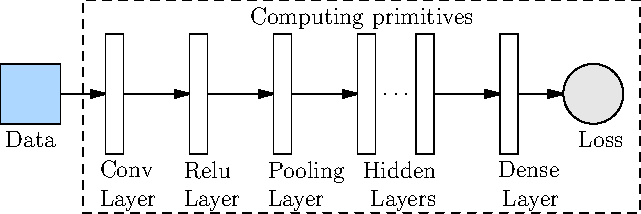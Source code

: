 size(40cm, 0);
unitsize(30, 0);
defaultpen(fontsize(12pt));
real xshiftUnit = 1.4;
real wUnit = 6xshiftUnit;
pen fillblockpen = rgb(156,194,230);

picture getCircle(pen p = white)
{
    picture pic;
    path pt_circle = circle((0,0), 0.5);
    filldraw(pic, pt_circle, p);
    return pic;
}

picture blockBox(real w = 1, real h = 1, pen p = white) {
  picture pic;
  pair d = (w, h);
  filldraw(pic,box(-d/2,d/2), p);
  return pic;
}

picture addLabelDown(picture item, string s, real max=15pt)
{
    picture pic;
    draw(pic, minipage(s, max), (0,0), S);
    pic = shift(point(item,S))*pic;
    return pic;
}


picture picData = blockBox(fillblockpen);
add(picData);
label("Data", point(picData, S), S);

picture picConvLayer = shift(xshiftUnit, 0)*blockBox(w=0.3, h = 2);
add(picConvLayer);
picture convLabel = addLabelDown(picConvLayer, "Conv Layer");
add(convLabel);


picture picReluLayer = shift(2xshiftUnit, 0)*blockBox(w=0.3, h = 2);
add(picReluLayer);
picture ReluLabel = addLabelDown(picReluLayer, "Relu Layer");
add(ReluLabel);

picture picPoolingLayer = shift(3xshiftUnit, 0)*blockBox(w=0.3, h = 2);
add(picPoolingLayer);
picture PoolingLabel = addLabelDown(picPoolingLayer, "Pooling Layer");
add(PoolingLabel);

real paddingHidden = 0.7xshiftUnit;
picture picHiddenLayer0 = shift(4xshiftUnit, 0)*blockBox(w=0.3, h = 2);
picture picHiddenLayer1 = shift(paddingHidden, 0)*picHiddenLayer0;
add(picHiddenLayer0);
add(picHiddenLayer1);
picture HiddenLabel = addLabelDown(picHiddenLayer0, "\flushright{Hidden Layers}", 70pt);
add(HiddenLabel);
label("$\dots$", midpoint(point(picHiddenLayer0,E)--point(picHiddenLayer1,W)));

picture picDenseLayer = shift(paddingHidden+5xshiftUnit, 0)*blockBox(w=0.3, h = 2);
add(picDenseLayer);
picture DenseLabel = addLabelDown(picDenseLayer, "\flushright{Dense Layer}", 50pt);
add(DenseLabel);

picture picLoss = shift(paddingHidden+6xshiftUnit, 0)*getCircle(lightgray);
add(picLoss);
picture LossLabel = addLabelDown(picLoss, "Loss");
add(LossLabel);

// draw lines
draw(point(picData, E)--point(picConvLayer, W), Arrow);
draw(point(picConvLayer, E)--point(picReluLayer, W), Arrow);
draw(point(picReluLayer, E)--point(picPoolingLayer, W), Arrow);
draw(point(picPoolingLayer, E)--point(picHiddenLayer0, W), Arrow);
draw(point(picHiddenLayer1, E)--point(picDenseLayer, W), Arrow);
draw(point(picDenseLayer, E)--point(picLoss, W), Arrow);

// box
pair ptLeftDown = (midpoint(point(picData, E)--point(picConvLayer,W)).x, point(convLabel, S).y- 0.7xshiftUnit);
pair ptRightUp = (point(picLoss, E).x+0.2xshiftUnit, point(picDenseLayer, N).y+0.4xshiftUnit);
//dot(ptLeftDown--ptRightUp, red);
draw(box(ptLeftDown,ptRightUp), dashed);

pair titlepos = (midpoint(ptLeftDown--ptRightUp).x, ptRightUp.y);
label("Computing primitives", titlepos, S);